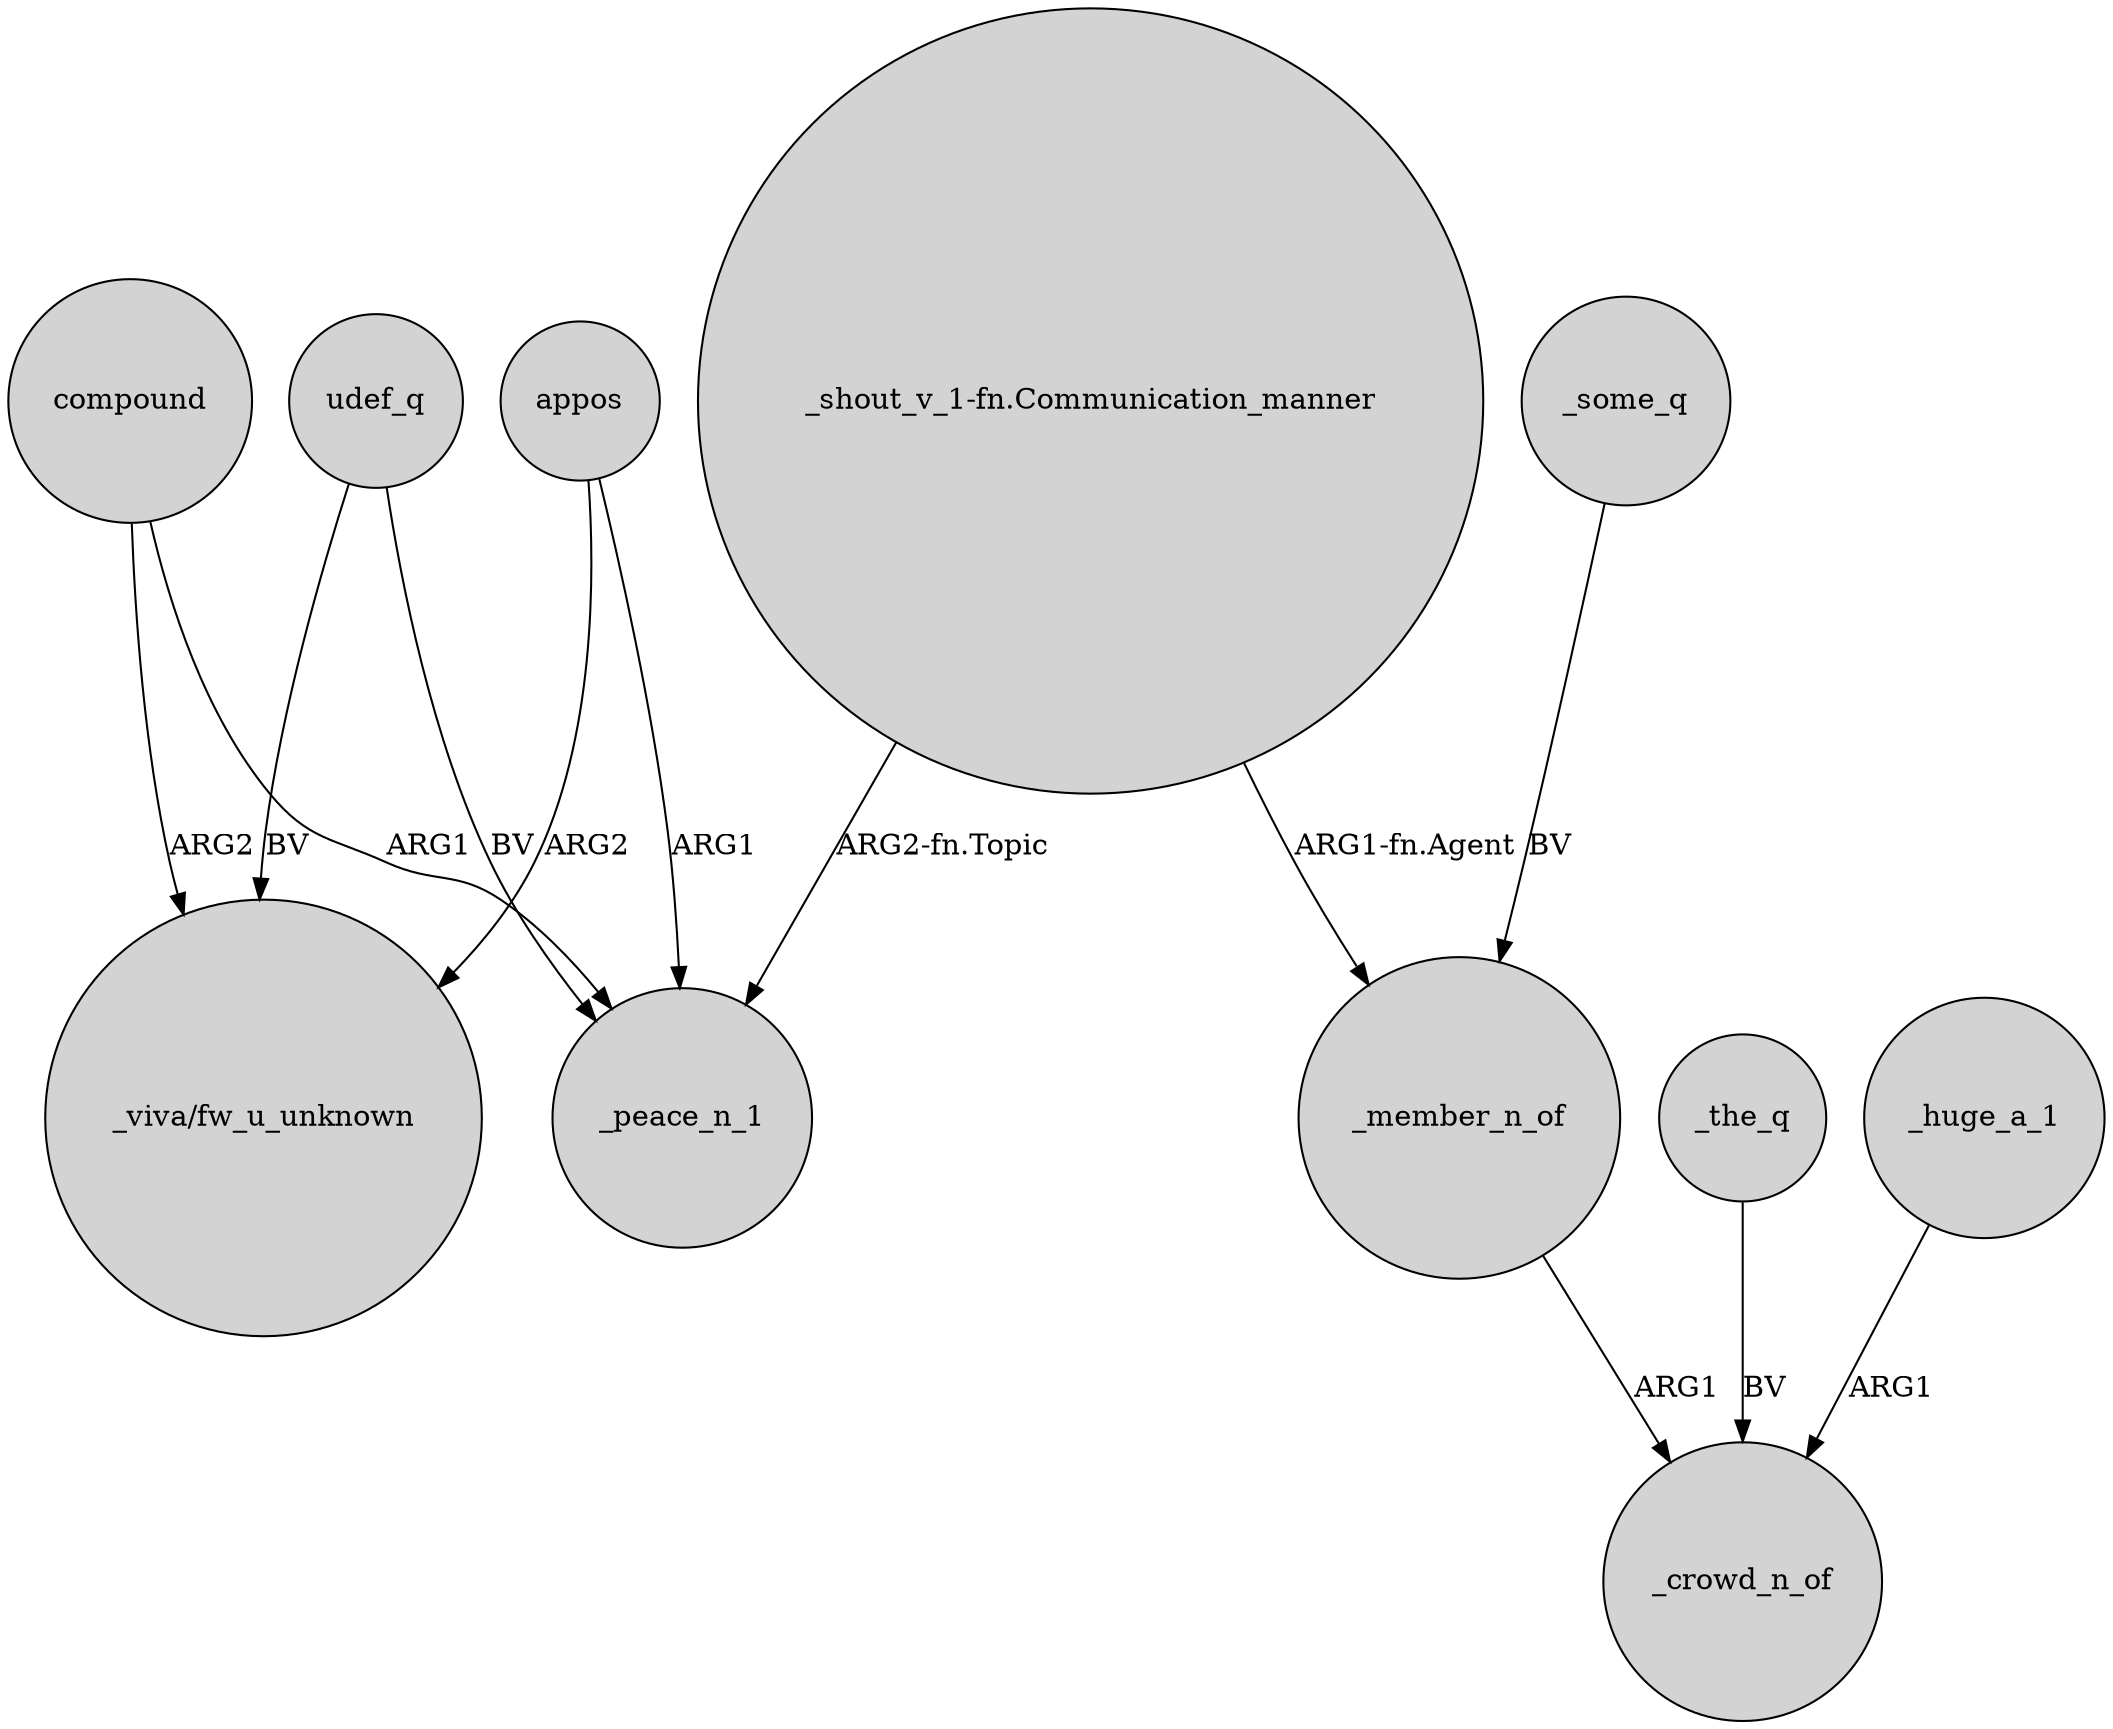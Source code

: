 digraph {
	node [shape=circle style=filled]
	udef_q -> "_viva/fw_u_unknown" [label=BV]
	"_shout_v_1-fn.Communication_manner" -> _member_n_of [label="ARG1-fn.Agent"]
	compound -> _peace_n_1 [label=ARG1]
	appos -> _peace_n_1 [label=ARG1]
	"_shout_v_1-fn.Communication_manner" -> _peace_n_1 [label="ARG2-fn.Topic"]
	_some_q -> _member_n_of [label=BV]
	_the_q -> _crowd_n_of [label=BV]
	_huge_a_1 -> _crowd_n_of [label=ARG1]
	appos -> "_viva/fw_u_unknown" [label=ARG2]
	udef_q -> _peace_n_1 [label=BV]
	compound -> "_viva/fw_u_unknown" [label=ARG2]
	_member_n_of -> _crowd_n_of [label=ARG1]
}
